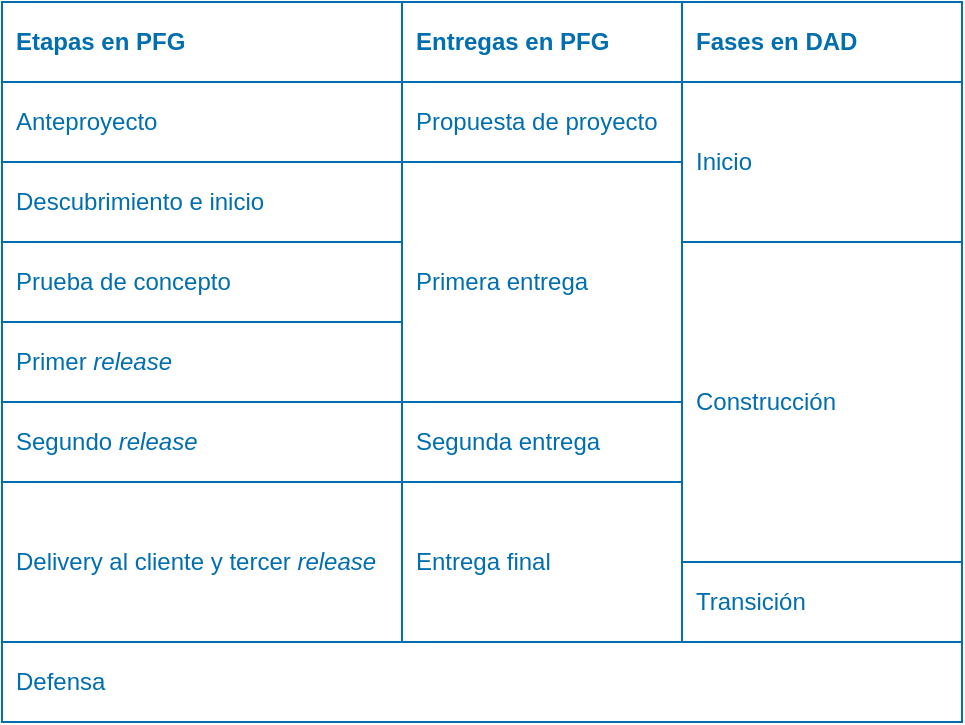 <mxfile>
    <diagram id="6vnPT8SOYSNTvB06dZvl" name="Page-1">
        <mxGraphModel dx="590" dy="540" grid="1" gridSize="10" guides="1" tooltips="1" connect="1" arrows="1" fold="1" page="1" pageScale="1" pageWidth="850" pageHeight="1100" math="0" shadow="0">
            <root>
                <mxCell id="0"/>
                <mxCell id="1" parent="0"/>
                <mxCell id="2" value="Etapas en PFG" style="rounded=0;whiteSpace=wrap;html=1;fontStyle=1;align=left;spacingLeft=5;fillColor=none;fontColor=#006EAF;strokeColor=#006EAF;" parent="1" vertex="1">
                    <mxGeometry x="40" y="40" width="200" height="40" as="geometry"/>
                </mxCell>
                <mxCell id="3" value="Anteproyecto" style="rounded=0;whiteSpace=wrap;html=1;align=left;spacingLeft=5;fillColor=none;fontColor=#006EAF;strokeColor=#006EAF;" parent="1" vertex="1">
                    <mxGeometry x="40" y="80" width="200" height="40" as="geometry"/>
                </mxCell>
                <mxCell id="4" value="Descubrimiento e inicio" style="rounded=0;whiteSpace=wrap;html=1;align=left;spacingLeft=5;fillColor=none;fontColor=#006EAF;strokeColor=#006EAF;" parent="1" vertex="1">
                    <mxGeometry x="40" y="120" width="200" height="40" as="geometry"/>
                </mxCell>
                <mxCell id="5" value="Prueba de concepto" style="rounded=0;whiteSpace=wrap;html=1;align=left;spacingLeft=5;fillColor=none;fontColor=#006EAF;strokeColor=#006EAF;" parent="1" vertex="1">
                    <mxGeometry x="40" y="160" width="200" height="40" as="geometry"/>
                </mxCell>
                <mxCell id="6" value="Primer &lt;i&gt;release&lt;/i&gt;" style="rounded=0;whiteSpace=wrap;html=1;align=left;spacingLeft=5;fillColor=none;fontColor=#006EAF;strokeColor=#006EAF;" parent="1" vertex="1">
                    <mxGeometry x="40" y="200" width="200" height="40" as="geometry"/>
                </mxCell>
                <mxCell id="7" value="Segundo&amp;nbsp;&lt;i&gt;release&lt;/i&gt;" style="rounded=0;whiteSpace=wrap;html=1;align=left;spacingLeft=5;fillColor=none;fontColor=#006EAF;strokeColor=#006EAF;" parent="1" vertex="1">
                    <mxGeometry x="40" y="240" width="200" height="40" as="geometry"/>
                </mxCell>
                <mxCell id="8" value="Delivery al cliente y tercer&amp;nbsp;&lt;i&gt;release&lt;/i&gt;" style="rounded=0;whiteSpace=wrap;html=1;align=left;spacingLeft=5;fillColor=none;fontColor=#006EAF;strokeColor=#006EAF;" parent="1" vertex="1">
                    <mxGeometry x="40" y="280" width="200" height="80" as="geometry"/>
                </mxCell>
                <mxCell id="10" value="Entregas en PFG" style="rounded=0;whiteSpace=wrap;html=1;fontStyle=1;align=left;spacingLeft=5;fillColor=none;fontColor=#006EAF;strokeColor=#006EAF;" parent="1" vertex="1">
                    <mxGeometry x="240" y="40" width="140" height="40" as="geometry"/>
                </mxCell>
                <mxCell id="11" value="Propuesta de proyecto" style="rounded=0;whiteSpace=wrap;html=1;align=left;spacingLeft=5;fillColor=none;fontColor=#006EAF;strokeColor=#006EAF;" parent="1" vertex="1">
                    <mxGeometry x="240" y="80" width="140" height="40" as="geometry"/>
                </mxCell>
                <mxCell id="12" value="Primera entrega" style="rounded=0;whiteSpace=wrap;html=1;align=left;spacingLeft=5;fillColor=none;fontColor=#006EAF;strokeColor=#006EAF;" parent="1" vertex="1">
                    <mxGeometry x="240" y="120" width="140" height="120" as="geometry"/>
                </mxCell>
                <mxCell id="13" value="Segunda entrega" style="rounded=0;whiteSpace=wrap;html=1;align=left;spacingLeft=5;fillColor=none;fontColor=#006EAF;strokeColor=#006EAF;" parent="1" vertex="1">
                    <mxGeometry x="240" y="240" width="140" height="40" as="geometry"/>
                </mxCell>
                <mxCell id="14" value="Entrega final" style="rounded=0;whiteSpace=wrap;html=1;align=left;spacingLeft=5;fillColor=none;fontColor=#006EAF;strokeColor=#006EAF;" parent="1" vertex="1">
                    <mxGeometry x="240" y="280" width="140" height="80" as="geometry"/>
                </mxCell>
                <mxCell id="15" value="Fases en DAD" style="rounded=0;whiteSpace=wrap;html=1;fontStyle=1;align=left;spacingLeft=5;fillColor=none;fontColor=#006EAF;strokeColor=#006EAF;" parent="1" vertex="1">
                    <mxGeometry x="380" y="40" width="140" height="40" as="geometry"/>
                </mxCell>
                <mxCell id="16" value="Inicio" style="rounded=0;whiteSpace=wrap;html=1;align=left;spacingLeft=5;fillColor=none;fontColor=#006EAF;strokeColor=#006EAF;" parent="1" vertex="1">
                    <mxGeometry x="380" y="80" width="140" height="80" as="geometry"/>
                </mxCell>
                <mxCell id="17" value="Construcción" style="rounded=0;whiteSpace=wrap;html=1;align=left;spacingLeft=5;fillColor=none;fontColor=#006EAF;strokeColor=#006EAF;" parent="1" vertex="1">
                    <mxGeometry x="380" y="160" width="140" height="160" as="geometry"/>
                </mxCell>
                <mxCell id="18" value="Transición" style="rounded=0;whiteSpace=wrap;html=1;align=left;spacingLeft=5;fillColor=none;fontColor=#006EAF;strokeColor=#006EAF;" parent="1" vertex="1">
                    <mxGeometry x="380" y="320" width="140" height="40" as="geometry"/>
                </mxCell>
                <mxCell id="19" value="Defensa" style="rounded=0;whiteSpace=wrap;html=1;align=left;spacingLeft=5;fillColor=none;fontColor=#006EAF;strokeColor=#006EAF;" parent="1" vertex="1">
                    <mxGeometry x="40" y="360" width="480" height="40" as="geometry"/>
                </mxCell>
            </root>
        </mxGraphModel>
    </diagram>
</mxfile>